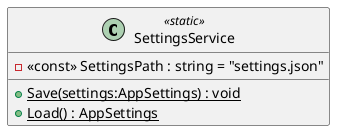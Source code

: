 @startuml
class SettingsService <<static>> {
    - <<const>> SettingsPath : string = "settings.json"
    + {static} Save(settings:AppSettings) : void
    + {static} Load() : AppSettings
}
@enduml
